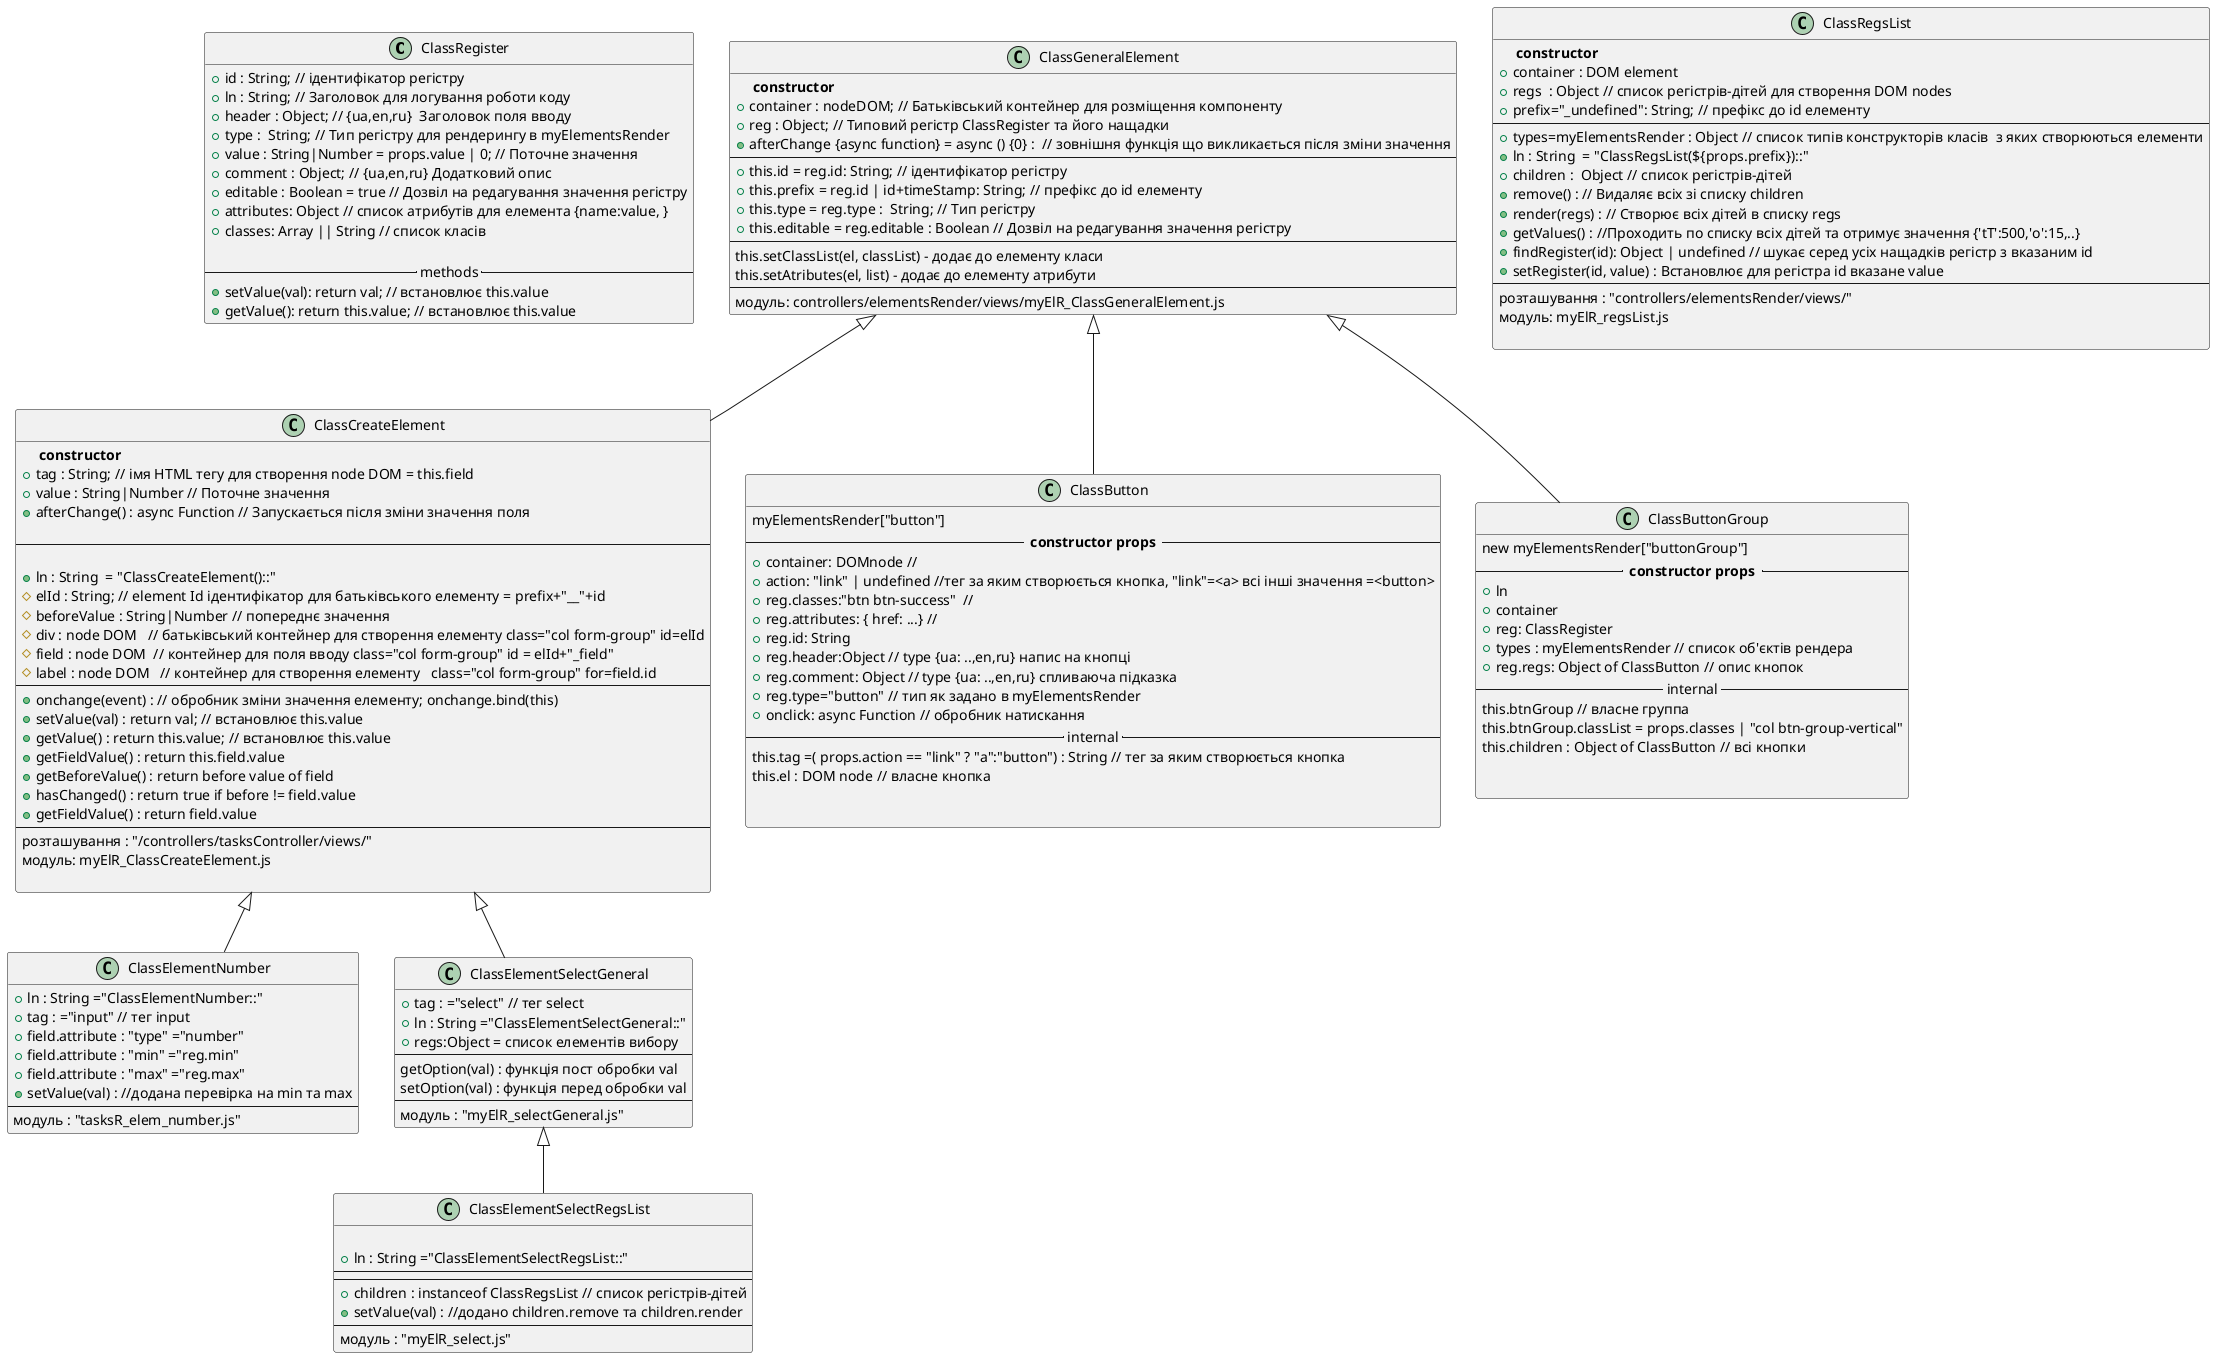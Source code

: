 @startuml DOM_elements

class "ClassRegister" as register { 
    +id : String; // ідентифікатор регістру
    +ln : String; // Заголовок для логування роботи коду
    +header : Object; // {ua,en,ru}  Заголовок поля вводу
    +type :  String; // Тип регістру для рендерингу в myElementsRender
    +value : String|Number = props.value | 0; // Поточне значення
    +comment : Object; // {ua,en,ru} Додатковий опис
    +editable : Boolean = true // Дозвіл на редагування значення регістру
	+attributes: Object // список атрибутів для елемента {name:value, }
	+classes: Array || String // список класів 
	
	---- methods ----
    +setValue(val): return val; // встановлює this.value
    +getValue(): return this.value; // встановлює this.value
}




class ClassGeneralElement {
    ** constructor **
	+container : nodeDOM; // Батьківський контейнер для розміщення компоненту
	+reg : Object; // Типовий регістр ClassRegister та його нащадки
	+afterChange {async function} = async () {0} :  // зовнішня функція що викликається після зміни значення
	---
    +this.id = reg.id: String; // ідентифікатор регістру 
    +this.prefix = reg.id | id+timeStamp: String; // префікс до id елементу 
	+this.type = reg.type :  String; // Тип регістру
	+this.editable = reg.editable : Boolean // Дозвіл на редагування значення регістру
	---
	this.setClassList(el, classList) - додає до елементу класи
	this.setAtributes(el, list) - додає до елементу атрибути 
	---
	модуль: controllers/elementsRender/views/myElR_ClassGeneralElement.js
}



ClassGeneralElement <|-- ClassCreateElement
 
class ClassCreateElement {
    ** constructor **
    +tag : String; // імя HTML тегу для створення node DOM = this.field
	+value : String|Number // Поточне значення
	+afterChange() : async Function // Запускається після зміни значення поля
	
	---
	
	+ln : String  = "ClassCreateElement()::"
    #elId : String; // element Id ідентифікатор для батьківського елементу = prefix+"__"+id
    #beforeValue : String|Number // попереднє значення
    #div : node DOM   // батьківський контейнер для створення елементу class="col form-group" id=elId
    #field : node DOM  // контейнер для поля вводу class="col form-group" id = elId+"_field"
    #label : node DOM   // контейнер для створення елементу   class="col form-group" for=field.id
    ---
    +onchange(event) : // обробник зміни значення елементу; onchange.bind(this)
    +setValue(val) : return val; // встановлює this.value
    +getValue() : return this.value; // встановлює this.value
    +getFieldValue() : return this.field.value
	+getBeforeValue() : return before value of field
	+hasChanged() : return true if before != field.value
	+getFieldValue() : return field.value
    ---
    розташування : "/controllers/tasksController/views/"
    модуль: myElR_ClassCreateElement.js 
    
}

class ClassButton {
	myElementsRender["button"]
	---- ** constructor props ** ----
	+container: DOMnode //
	+action: "link" | undefined //тег за яким створюється кнопка, "link"=<a> всі інші значення =<button>  
	+reg.classes:"btn btn-success"  // 
	+reg.attributes: { href: ...} //
	+reg.id: String
	+reg.header:Object // type {ua: ..,en,ru} напис на кнопці
	+reg.comment: Object // type {ua: ..,en,ru} спливаюча підказка
	+reg.type="button" // тип як задано в myElementsRender
	+onclick: async Function // обробник натискання
	---- internal ----
	this.tag =( props.action == "link" ? "a":"button") : String // тег за яким створюється кнопка
	this.el : DOM node // власне кнопка 
	
	
}
ClassGeneralElement <|-- ClassButton

class ClassButtonGroup {
new myElementsRender["buttonGroup"]
---- ** constructor props ** ----
+ln 
+container 
+reg: ClassRegister
+types : myElementsRender // список об'єктів рендера
+reg.regs: Object of ClassButton // опис кнопок
---- internal ----
this.btnGroup // власне группа
this.btnGroup.classList = props.classes | "col btn-group-vertical"
this.children : Object of ClassButton // всі кнопки
 

}
ClassGeneralElement <|-- ClassButtonGroup

class ClassElementNumber {
    +ln : String ="ClassElementNumber::"
    +tag : ="input" // тег input
    +field.attribute : "type" ="number"
    +field.attribute : "min" ="reg.min"
    +field.attribute : "max" ="reg.max"
    +setValue(val) : //додана перевірка на min та max
    ---
    модуль : "tasksR_elem_number.js" 
}
ClassCreateElement <|-- ClassElementNumber

class ClassElementSelectGeneral {
    +tag : ="select" // тег select
    +ln : String ="ClassElementSelectGeneral::"
    +regs:Object = список елементів вибору
    ---
	getOption(val) : функція пост обробки val
	setOption(val) : функція перед обробки val
	---
    модуль : "myElR_selectGeneral.js" 
}
ClassCreateElement <|-- ClassElementSelectGeneral

class ClassElementSelectRegsList {
    
    +ln : String ="ClassElementSelectRegsList::"
	---
	---
    +children : instanceof ClassRegsList // список регістрів-дітей 
    +setValue(val) : //додано children.remove та children.render
    ---
    модуль : "myElR_select.js" 
}
ClassElementSelectGeneral <|-- ClassElementSelectRegsList


class ClassRegsList {   
    ** constructor **
    +container : DOM element
    +regs  : Object // список регістрів-дітей для створення DOM nodes
    +prefix="_undefined": String; // префікс до id елементу 
	---
	+types=myElementsRender : Object // список типів конструкторів класів  з яких створюються елементи 
	+ln : String  = "ClassRegsList(${props.prefix})::"
    +children :  Object // список регістрів-дітей
    +remove() : // Видаляє всіх зі списку children
    +render(regs) : // Створює всіх дітей в списку regs
    +getValues() : //Проходить по списку всіх дітей та отримує значення {'tT':500,'o':15,..}
    +findRegister(id): Object | undefined // шукає серед усіх нащадків регістр з вказаним id
    +setRegister(id, value) : Встановлює для регістра id вказане value 
    ---
    розташування : "controllers/elementsRender/views/"
    модуль: myElR_regsList.js
    
}

@enduml